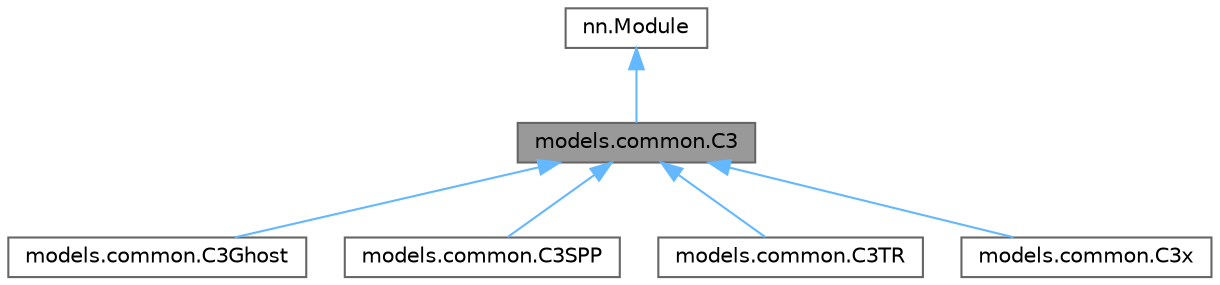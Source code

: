 digraph "models.common.C3"
{
 // LATEX_PDF_SIZE
  bgcolor="transparent";
  edge [fontname=Helvetica,fontsize=10,labelfontname=Helvetica,labelfontsize=10];
  node [fontname=Helvetica,fontsize=10,shape=box,height=0.2,width=0.4];
  Node1 [id="Node000001",label="models.common.C3",height=0.2,width=0.4,color="gray40", fillcolor="grey60", style="filled", fontcolor="black",tooltip=" "];
  Node2 -> Node1 [id="edge6_Node000001_Node000002",dir="back",color="steelblue1",style="solid",tooltip=" "];
  Node2 [id="Node000002",label="nn.Module",height=0.2,width=0.4,color="gray40", fillcolor="white", style="filled",tooltip=" "];
  Node1 -> Node3 [id="edge7_Node000001_Node000003",dir="back",color="steelblue1",style="solid",tooltip=" "];
  Node3 [id="Node000003",label="models.common.C3Ghost",height=0.2,width=0.4,color="gray40", fillcolor="white", style="filled",URL="$classmodels_1_1common_1_1_c3_ghost.html",tooltip=" "];
  Node1 -> Node4 [id="edge8_Node000001_Node000004",dir="back",color="steelblue1",style="solid",tooltip=" "];
  Node4 [id="Node000004",label="models.common.C3SPP",height=0.2,width=0.4,color="gray40", fillcolor="white", style="filled",URL="$classmodels_1_1common_1_1_c3_s_p_p.html",tooltip=" "];
  Node1 -> Node5 [id="edge9_Node000001_Node000005",dir="back",color="steelblue1",style="solid",tooltip=" "];
  Node5 [id="Node000005",label="models.common.C3TR",height=0.2,width=0.4,color="gray40", fillcolor="white", style="filled",URL="$classmodels_1_1common_1_1_c3_t_r.html",tooltip=" "];
  Node1 -> Node6 [id="edge10_Node000001_Node000006",dir="back",color="steelblue1",style="solid",tooltip=" "];
  Node6 [id="Node000006",label="models.common.C3x",height=0.2,width=0.4,color="gray40", fillcolor="white", style="filled",URL="$classmodels_1_1common_1_1_c3x.html",tooltip=" "];
}
